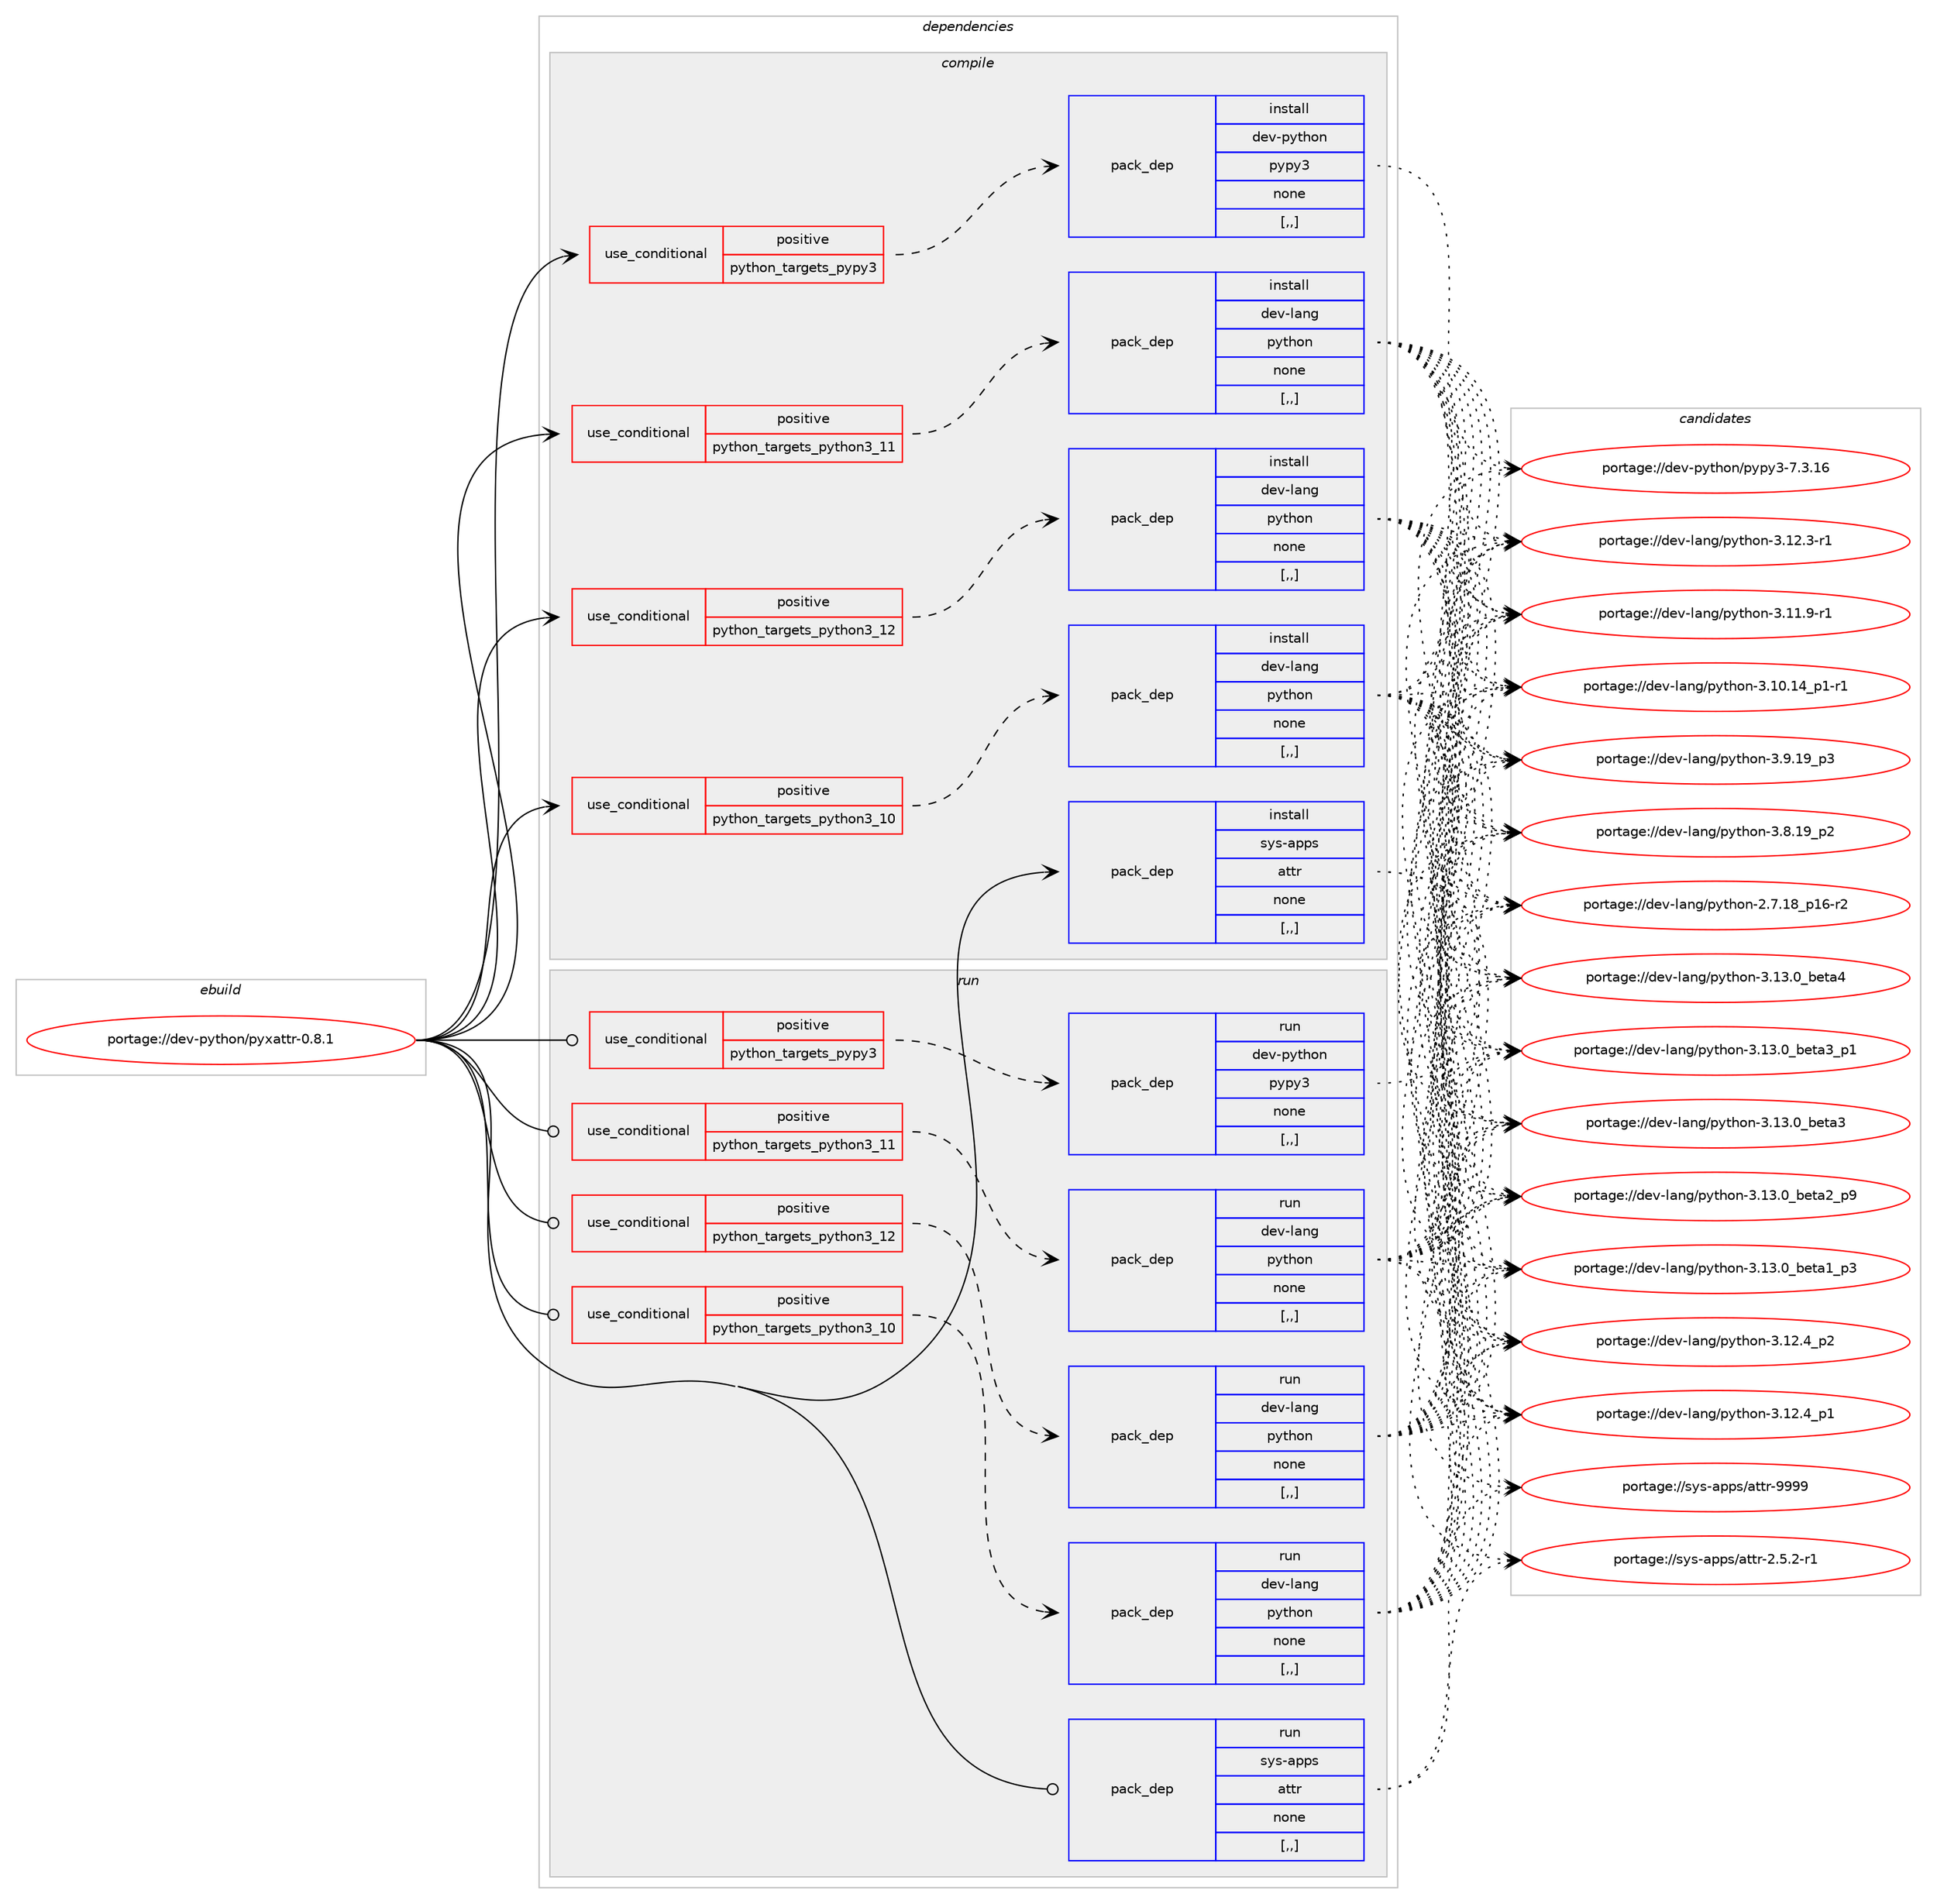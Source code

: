 digraph prolog {

# *************
# Graph options
# *************

newrank=true;
concentrate=true;
compound=true;
graph [rankdir=LR,fontname=Helvetica,fontsize=10,ranksep=1.5];#, ranksep=2.5, nodesep=0.2];
edge  [arrowhead=vee];
node  [fontname=Helvetica,fontsize=10];

# **********
# The ebuild
# **********

subgraph cluster_leftcol {
color=gray;
label=<<i>ebuild</i>>;
id [label="portage://dev-python/pyxattr-0.8.1", color=red, width=4, href="../dev-python/pyxattr-0.8.1.svg"];
}

# ****************
# The dependencies
# ****************

subgraph cluster_midcol {
color=gray;
label=<<i>dependencies</i>>;
subgraph cluster_compile {
fillcolor="#eeeeee";
style=filled;
label=<<i>compile</i>>;
subgraph cond38720 {
dependency161285 [label=<<TABLE BORDER="0" CELLBORDER="1" CELLSPACING="0" CELLPADDING="4"><TR><TD ROWSPAN="3" CELLPADDING="10">use_conditional</TD></TR><TR><TD>positive</TD></TR><TR><TD>python_targets_pypy3</TD></TR></TABLE>>, shape=none, color=red];
subgraph pack121292 {
dependency161286 [label=<<TABLE BORDER="0" CELLBORDER="1" CELLSPACING="0" CELLPADDING="4" WIDTH="220"><TR><TD ROWSPAN="6" CELLPADDING="30">pack_dep</TD></TR><TR><TD WIDTH="110">install</TD></TR><TR><TD>dev-python</TD></TR><TR><TD>pypy3</TD></TR><TR><TD>none</TD></TR><TR><TD>[,,]</TD></TR></TABLE>>, shape=none, color=blue];
}
dependency161285:e -> dependency161286:w [weight=20,style="dashed",arrowhead="vee"];
}
id:e -> dependency161285:w [weight=20,style="solid",arrowhead="vee"];
subgraph cond38721 {
dependency161287 [label=<<TABLE BORDER="0" CELLBORDER="1" CELLSPACING="0" CELLPADDING="4"><TR><TD ROWSPAN="3" CELLPADDING="10">use_conditional</TD></TR><TR><TD>positive</TD></TR><TR><TD>python_targets_python3_10</TD></TR></TABLE>>, shape=none, color=red];
subgraph pack121293 {
dependency161288 [label=<<TABLE BORDER="0" CELLBORDER="1" CELLSPACING="0" CELLPADDING="4" WIDTH="220"><TR><TD ROWSPAN="6" CELLPADDING="30">pack_dep</TD></TR><TR><TD WIDTH="110">install</TD></TR><TR><TD>dev-lang</TD></TR><TR><TD>python</TD></TR><TR><TD>none</TD></TR><TR><TD>[,,]</TD></TR></TABLE>>, shape=none, color=blue];
}
dependency161287:e -> dependency161288:w [weight=20,style="dashed",arrowhead="vee"];
}
id:e -> dependency161287:w [weight=20,style="solid",arrowhead="vee"];
subgraph cond38722 {
dependency161289 [label=<<TABLE BORDER="0" CELLBORDER="1" CELLSPACING="0" CELLPADDING="4"><TR><TD ROWSPAN="3" CELLPADDING="10">use_conditional</TD></TR><TR><TD>positive</TD></TR><TR><TD>python_targets_python3_11</TD></TR></TABLE>>, shape=none, color=red];
subgraph pack121294 {
dependency161290 [label=<<TABLE BORDER="0" CELLBORDER="1" CELLSPACING="0" CELLPADDING="4" WIDTH="220"><TR><TD ROWSPAN="6" CELLPADDING="30">pack_dep</TD></TR><TR><TD WIDTH="110">install</TD></TR><TR><TD>dev-lang</TD></TR><TR><TD>python</TD></TR><TR><TD>none</TD></TR><TR><TD>[,,]</TD></TR></TABLE>>, shape=none, color=blue];
}
dependency161289:e -> dependency161290:w [weight=20,style="dashed",arrowhead="vee"];
}
id:e -> dependency161289:w [weight=20,style="solid",arrowhead="vee"];
subgraph cond38723 {
dependency161291 [label=<<TABLE BORDER="0" CELLBORDER="1" CELLSPACING="0" CELLPADDING="4"><TR><TD ROWSPAN="3" CELLPADDING="10">use_conditional</TD></TR><TR><TD>positive</TD></TR><TR><TD>python_targets_python3_12</TD></TR></TABLE>>, shape=none, color=red];
subgraph pack121295 {
dependency161292 [label=<<TABLE BORDER="0" CELLBORDER="1" CELLSPACING="0" CELLPADDING="4" WIDTH="220"><TR><TD ROWSPAN="6" CELLPADDING="30">pack_dep</TD></TR><TR><TD WIDTH="110">install</TD></TR><TR><TD>dev-lang</TD></TR><TR><TD>python</TD></TR><TR><TD>none</TD></TR><TR><TD>[,,]</TD></TR></TABLE>>, shape=none, color=blue];
}
dependency161291:e -> dependency161292:w [weight=20,style="dashed",arrowhead="vee"];
}
id:e -> dependency161291:w [weight=20,style="solid",arrowhead="vee"];
subgraph pack121296 {
dependency161293 [label=<<TABLE BORDER="0" CELLBORDER="1" CELLSPACING="0" CELLPADDING="4" WIDTH="220"><TR><TD ROWSPAN="6" CELLPADDING="30">pack_dep</TD></TR><TR><TD WIDTH="110">install</TD></TR><TR><TD>sys-apps</TD></TR><TR><TD>attr</TD></TR><TR><TD>none</TD></TR><TR><TD>[,,]</TD></TR></TABLE>>, shape=none, color=blue];
}
id:e -> dependency161293:w [weight=20,style="solid",arrowhead="vee"];
}
subgraph cluster_compileandrun {
fillcolor="#eeeeee";
style=filled;
label=<<i>compile and run</i>>;
}
subgraph cluster_run {
fillcolor="#eeeeee";
style=filled;
label=<<i>run</i>>;
subgraph cond38724 {
dependency161294 [label=<<TABLE BORDER="0" CELLBORDER="1" CELLSPACING="0" CELLPADDING="4"><TR><TD ROWSPAN="3" CELLPADDING="10">use_conditional</TD></TR><TR><TD>positive</TD></TR><TR><TD>python_targets_pypy3</TD></TR></TABLE>>, shape=none, color=red];
subgraph pack121297 {
dependency161295 [label=<<TABLE BORDER="0" CELLBORDER="1" CELLSPACING="0" CELLPADDING="4" WIDTH="220"><TR><TD ROWSPAN="6" CELLPADDING="30">pack_dep</TD></TR><TR><TD WIDTH="110">run</TD></TR><TR><TD>dev-python</TD></TR><TR><TD>pypy3</TD></TR><TR><TD>none</TD></TR><TR><TD>[,,]</TD></TR></TABLE>>, shape=none, color=blue];
}
dependency161294:e -> dependency161295:w [weight=20,style="dashed",arrowhead="vee"];
}
id:e -> dependency161294:w [weight=20,style="solid",arrowhead="odot"];
subgraph cond38725 {
dependency161296 [label=<<TABLE BORDER="0" CELLBORDER="1" CELLSPACING="0" CELLPADDING="4"><TR><TD ROWSPAN="3" CELLPADDING="10">use_conditional</TD></TR><TR><TD>positive</TD></TR><TR><TD>python_targets_python3_10</TD></TR></TABLE>>, shape=none, color=red];
subgraph pack121298 {
dependency161297 [label=<<TABLE BORDER="0" CELLBORDER="1" CELLSPACING="0" CELLPADDING="4" WIDTH="220"><TR><TD ROWSPAN="6" CELLPADDING="30">pack_dep</TD></TR><TR><TD WIDTH="110">run</TD></TR><TR><TD>dev-lang</TD></TR><TR><TD>python</TD></TR><TR><TD>none</TD></TR><TR><TD>[,,]</TD></TR></TABLE>>, shape=none, color=blue];
}
dependency161296:e -> dependency161297:w [weight=20,style="dashed",arrowhead="vee"];
}
id:e -> dependency161296:w [weight=20,style="solid",arrowhead="odot"];
subgraph cond38726 {
dependency161298 [label=<<TABLE BORDER="0" CELLBORDER="1" CELLSPACING="0" CELLPADDING="4"><TR><TD ROWSPAN="3" CELLPADDING="10">use_conditional</TD></TR><TR><TD>positive</TD></TR><TR><TD>python_targets_python3_11</TD></TR></TABLE>>, shape=none, color=red];
subgraph pack121299 {
dependency161299 [label=<<TABLE BORDER="0" CELLBORDER="1" CELLSPACING="0" CELLPADDING="4" WIDTH="220"><TR><TD ROWSPAN="6" CELLPADDING="30">pack_dep</TD></TR><TR><TD WIDTH="110">run</TD></TR><TR><TD>dev-lang</TD></TR><TR><TD>python</TD></TR><TR><TD>none</TD></TR><TR><TD>[,,]</TD></TR></TABLE>>, shape=none, color=blue];
}
dependency161298:e -> dependency161299:w [weight=20,style="dashed",arrowhead="vee"];
}
id:e -> dependency161298:w [weight=20,style="solid",arrowhead="odot"];
subgraph cond38727 {
dependency161300 [label=<<TABLE BORDER="0" CELLBORDER="1" CELLSPACING="0" CELLPADDING="4"><TR><TD ROWSPAN="3" CELLPADDING="10">use_conditional</TD></TR><TR><TD>positive</TD></TR><TR><TD>python_targets_python3_12</TD></TR></TABLE>>, shape=none, color=red];
subgraph pack121300 {
dependency161301 [label=<<TABLE BORDER="0" CELLBORDER="1" CELLSPACING="0" CELLPADDING="4" WIDTH="220"><TR><TD ROWSPAN="6" CELLPADDING="30">pack_dep</TD></TR><TR><TD WIDTH="110">run</TD></TR><TR><TD>dev-lang</TD></TR><TR><TD>python</TD></TR><TR><TD>none</TD></TR><TR><TD>[,,]</TD></TR></TABLE>>, shape=none, color=blue];
}
dependency161300:e -> dependency161301:w [weight=20,style="dashed",arrowhead="vee"];
}
id:e -> dependency161300:w [weight=20,style="solid",arrowhead="odot"];
subgraph pack121301 {
dependency161302 [label=<<TABLE BORDER="0" CELLBORDER="1" CELLSPACING="0" CELLPADDING="4" WIDTH="220"><TR><TD ROWSPAN="6" CELLPADDING="30">pack_dep</TD></TR><TR><TD WIDTH="110">run</TD></TR><TR><TD>sys-apps</TD></TR><TR><TD>attr</TD></TR><TR><TD>none</TD></TR><TR><TD>[,,]</TD></TR></TABLE>>, shape=none, color=blue];
}
id:e -> dependency161302:w [weight=20,style="solid",arrowhead="odot"];
}
}

# **************
# The candidates
# **************

subgraph cluster_choices {
rank=same;
color=gray;
label=<<i>candidates</i>>;

subgraph choice121292 {
color=black;
nodesep=1;
choice10010111845112121116104111110471121211121215145554651464954 [label="portage://dev-python/pypy3-7.3.16", color=red, width=4,href="../dev-python/pypy3-7.3.16.svg"];
dependency161286:e -> choice10010111845112121116104111110471121211121215145554651464954:w [style=dotted,weight="100"];
}
subgraph choice121293 {
color=black;
nodesep=1;
choice1001011184510897110103471121211161041111104551464951464895981011169752 [label="portage://dev-lang/python-3.13.0_beta4", color=red, width=4,href="../dev-lang/python-3.13.0_beta4.svg"];
choice10010111845108971101034711212111610411111045514649514648959810111697519511249 [label="portage://dev-lang/python-3.13.0_beta3_p1", color=red, width=4,href="../dev-lang/python-3.13.0_beta3_p1.svg"];
choice1001011184510897110103471121211161041111104551464951464895981011169751 [label="portage://dev-lang/python-3.13.0_beta3", color=red, width=4,href="../dev-lang/python-3.13.0_beta3.svg"];
choice10010111845108971101034711212111610411111045514649514648959810111697509511257 [label="portage://dev-lang/python-3.13.0_beta2_p9", color=red, width=4,href="../dev-lang/python-3.13.0_beta2_p9.svg"];
choice10010111845108971101034711212111610411111045514649514648959810111697499511251 [label="portage://dev-lang/python-3.13.0_beta1_p3", color=red, width=4,href="../dev-lang/python-3.13.0_beta1_p3.svg"];
choice100101118451089711010347112121116104111110455146495046529511250 [label="portage://dev-lang/python-3.12.4_p2", color=red, width=4,href="../dev-lang/python-3.12.4_p2.svg"];
choice100101118451089711010347112121116104111110455146495046529511249 [label="portage://dev-lang/python-3.12.4_p1", color=red, width=4,href="../dev-lang/python-3.12.4_p1.svg"];
choice100101118451089711010347112121116104111110455146495046514511449 [label="portage://dev-lang/python-3.12.3-r1", color=red, width=4,href="../dev-lang/python-3.12.3-r1.svg"];
choice100101118451089711010347112121116104111110455146494946574511449 [label="portage://dev-lang/python-3.11.9-r1", color=red, width=4,href="../dev-lang/python-3.11.9-r1.svg"];
choice100101118451089711010347112121116104111110455146494846495295112494511449 [label="portage://dev-lang/python-3.10.14_p1-r1", color=red, width=4,href="../dev-lang/python-3.10.14_p1-r1.svg"];
choice100101118451089711010347112121116104111110455146574649579511251 [label="portage://dev-lang/python-3.9.19_p3", color=red, width=4,href="../dev-lang/python-3.9.19_p3.svg"];
choice100101118451089711010347112121116104111110455146564649579511250 [label="portage://dev-lang/python-3.8.19_p2", color=red, width=4,href="../dev-lang/python-3.8.19_p2.svg"];
choice100101118451089711010347112121116104111110455046554649569511249544511450 [label="portage://dev-lang/python-2.7.18_p16-r2", color=red, width=4,href="../dev-lang/python-2.7.18_p16-r2.svg"];
dependency161288:e -> choice1001011184510897110103471121211161041111104551464951464895981011169752:w [style=dotted,weight="100"];
dependency161288:e -> choice10010111845108971101034711212111610411111045514649514648959810111697519511249:w [style=dotted,weight="100"];
dependency161288:e -> choice1001011184510897110103471121211161041111104551464951464895981011169751:w [style=dotted,weight="100"];
dependency161288:e -> choice10010111845108971101034711212111610411111045514649514648959810111697509511257:w [style=dotted,weight="100"];
dependency161288:e -> choice10010111845108971101034711212111610411111045514649514648959810111697499511251:w [style=dotted,weight="100"];
dependency161288:e -> choice100101118451089711010347112121116104111110455146495046529511250:w [style=dotted,weight="100"];
dependency161288:e -> choice100101118451089711010347112121116104111110455146495046529511249:w [style=dotted,weight="100"];
dependency161288:e -> choice100101118451089711010347112121116104111110455146495046514511449:w [style=dotted,weight="100"];
dependency161288:e -> choice100101118451089711010347112121116104111110455146494946574511449:w [style=dotted,weight="100"];
dependency161288:e -> choice100101118451089711010347112121116104111110455146494846495295112494511449:w [style=dotted,weight="100"];
dependency161288:e -> choice100101118451089711010347112121116104111110455146574649579511251:w [style=dotted,weight="100"];
dependency161288:e -> choice100101118451089711010347112121116104111110455146564649579511250:w [style=dotted,weight="100"];
dependency161288:e -> choice100101118451089711010347112121116104111110455046554649569511249544511450:w [style=dotted,weight="100"];
}
subgraph choice121294 {
color=black;
nodesep=1;
choice1001011184510897110103471121211161041111104551464951464895981011169752 [label="portage://dev-lang/python-3.13.0_beta4", color=red, width=4,href="../dev-lang/python-3.13.0_beta4.svg"];
choice10010111845108971101034711212111610411111045514649514648959810111697519511249 [label="portage://dev-lang/python-3.13.0_beta3_p1", color=red, width=4,href="../dev-lang/python-3.13.0_beta3_p1.svg"];
choice1001011184510897110103471121211161041111104551464951464895981011169751 [label="portage://dev-lang/python-3.13.0_beta3", color=red, width=4,href="../dev-lang/python-3.13.0_beta3.svg"];
choice10010111845108971101034711212111610411111045514649514648959810111697509511257 [label="portage://dev-lang/python-3.13.0_beta2_p9", color=red, width=4,href="../dev-lang/python-3.13.0_beta2_p9.svg"];
choice10010111845108971101034711212111610411111045514649514648959810111697499511251 [label="portage://dev-lang/python-3.13.0_beta1_p3", color=red, width=4,href="../dev-lang/python-3.13.0_beta1_p3.svg"];
choice100101118451089711010347112121116104111110455146495046529511250 [label="portage://dev-lang/python-3.12.4_p2", color=red, width=4,href="../dev-lang/python-3.12.4_p2.svg"];
choice100101118451089711010347112121116104111110455146495046529511249 [label="portage://dev-lang/python-3.12.4_p1", color=red, width=4,href="../dev-lang/python-3.12.4_p1.svg"];
choice100101118451089711010347112121116104111110455146495046514511449 [label="portage://dev-lang/python-3.12.3-r1", color=red, width=4,href="../dev-lang/python-3.12.3-r1.svg"];
choice100101118451089711010347112121116104111110455146494946574511449 [label="portage://dev-lang/python-3.11.9-r1", color=red, width=4,href="../dev-lang/python-3.11.9-r1.svg"];
choice100101118451089711010347112121116104111110455146494846495295112494511449 [label="portage://dev-lang/python-3.10.14_p1-r1", color=red, width=4,href="../dev-lang/python-3.10.14_p1-r1.svg"];
choice100101118451089711010347112121116104111110455146574649579511251 [label="portage://dev-lang/python-3.9.19_p3", color=red, width=4,href="../dev-lang/python-3.9.19_p3.svg"];
choice100101118451089711010347112121116104111110455146564649579511250 [label="portage://dev-lang/python-3.8.19_p2", color=red, width=4,href="../dev-lang/python-3.8.19_p2.svg"];
choice100101118451089711010347112121116104111110455046554649569511249544511450 [label="portage://dev-lang/python-2.7.18_p16-r2", color=red, width=4,href="../dev-lang/python-2.7.18_p16-r2.svg"];
dependency161290:e -> choice1001011184510897110103471121211161041111104551464951464895981011169752:w [style=dotted,weight="100"];
dependency161290:e -> choice10010111845108971101034711212111610411111045514649514648959810111697519511249:w [style=dotted,weight="100"];
dependency161290:e -> choice1001011184510897110103471121211161041111104551464951464895981011169751:w [style=dotted,weight="100"];
dependency161290:e -> choice10010111845108971101034711212111610411111045514649514648959810111697509511257:w [style=dotted,weight="100"];
dependency161290:e -> choice10010111845108971101034711212111610411111045514649514648959810111697499511251:w [style=dotted,weight="100"];
dependency161290:e -> choice100101118451089711010347112121116104111110455146495046529511250:w [style=dotted,weight="100"];
dependency161290:e -> choice100101118451089711010347112121116104111110455146495046529511249:w [style=dotted,weight="100"];
dependency161290:e -> choice100101118451089711010347112121116104111110455146495046514511449:w [style=dotted,weight="100"];
dependency161290:e -> choice100101118451089711010347112121116104111110455146494946574511449:w [style=dotted,weight="100"];
dependency161290:e -> choice100101118451089711010347112121116104111110455146494846495295112494511449:w [style=dotted,weight="100"];
dependency161290:e -> choice100101118451089711010347112121116104111110455146574649579511251:w [style=dotted,weight="100"];
dependency161290:e -> choice100101118451089711010347112121116104111110455146564649579511250:w [style=dotted,weight="100"];
dependency161290:e -> choice100101118451089711010347112121116104111110455046554649569511249544511450:w [style=dotted,weight="100"];
}
subgraph choice121295 {
color=black;
nodesep=1;
choice1001011184510897110103471121211161041111104551464951464895981011169752 [label="portage://dev-lang/python-3.13.0_beta4", color=red, width=4,href="../dev-lang/python-3.13.0_beta4.svg"];
choice10010111845108971101034711212111610411111045514649514648959810111697519511249 [label="portage://dev-lang/python-3.13.0_beta3_p1", color=red, width=4,href="../dev-lang/python-3.13.0_beta3_p1.svg"];
choice1001011184510897110103471121211161041111104551464951464895981011169751 [label="portage://dev-lang/python-3.13.0_beta3", color=red, width=4,href="../dev-lang/python-3.13.0_beta3.svg"];
choice10010111845108971101034711212111610411111045514649514648959810111697509511257 [label="portage://dev-lang/python-3.13.0_beta2_p9", color=red, width=4,href="../dev-lang/python-3.13.0_beta2_p9.svg"];
choice10010111845108971101034711212111610411111045514649514648959810111697499511251 [label="portage://dev-lang/python-3.13.0_beta1_p3", color=red, width=4,href="../dev-lang/python-3.13.0_beta1_p3.svg"];
choice100101118451089711010347112121116104111110455146495046529511250 [label="portage://dev-lang/python-3.12.4_p2", color=red, width=4,href="../dev-lang/python-3.12.4_p2.svg"];
choice100101118451089711010347112121116104111110455146495046529511249 [label="portage://dev-lang/python-3.12.4_p1", color=red, width=4,href="../dev-lang/python-3.12.4_p1.svg"];
choice100101118451089711010347112121116104111110455146495046514511449 [label="portage://dev-lang/python-3.12.3-r1", color=red, width=4,href="../dev-lang/python-3.12.3-r1.svg"];
choice100101118451089711010347112121116104111110455146494946574511449 [label="portage://dev-lang/python-3.11.9-r1", color=red, width=4,href="../dev-lang/python-3.11.9-r1.svg"];
choice100101118451089711010347112121116104111110455146494846495295112494511449 [label="portage://dev-lang/python-3.10.14_p1-r1", color=red, width=4,href="../dev-lang/python-3.10.14_p1-r1.svg"];
choice100101118451089711010347112121116104111110455146574649579511251 [label="portage://dev-lang/python-3.9.19_p3", color=red, width=4,href="../dev-lang/python-3.9.19_p3.svg"];
choice100101118451089711010347112121116104111110455146564649579511250 [label="portage://dev-lang/python-3.8.19_p2", color=red, width=4,href="../dev-lang/python-3.8.19_p2.svg"];
choice100101118451089711010347112121116104111110455046554649569511249544511450 [label="portage://dev-lang/python-2.7.18_p16-r2", color=red, width=4,href="../dev-lang/python-2.7.18_p16-r2.svg"];
dependency161292:e -> choice1001011184510897110103471121211161041111104551464951464895981011169752:w [style=dotted,weight="100"];
dependency161292:e -> choice10010111845108971101034711212111610411111045514649514648959810111697519511249:w [style=dotted,weight="100"];
dependency161292:e -> choice1001011184510897110103471121211161041111104551464951464895981011169751:w [style=dotted,weight="100"];
dependency161292:e -> choice10010111845108971101034711212111610411111045514649514648959810111697509511257:w [style=dotted,weight="100"];
dependency161292:e -> choice10010111845108971101034711212111610411111045514649514648959810111697499511251:w [style=dotted,weight="100"];
dependency161292:e -> choice100101118451089711010347112121116104111110455146495046529511250:w [style=dotted,weight="100"];
dependency161292:e -> choice100101118451089711010347112121116104111110455146495046529511249:w [style=dotted,weight="100"];
dependency161292:e -> choice100101118451089711010347112121116104111110455146495046514511449:w [style=dotted,weight="100"];
dependency161292:e -> choice100101118451089711010347112121116104111110455146494946574511449:w [style=dotted,weight="100"];
dependency161292:e -> choice100101118451089711010347112121116104111110455146494846495295112494511449:w [style=dotted,weight="100"];
dependency161292:e -> choice100101118451089711010347112121116104111110455146574649579511251:w [style=dotted,weight="100"];
dependency161292:e -> choice100101118451089711010347112121116104111110455146564649579511250:w [style=dotted,weight="100"];
dependency161292:e -> choice100101118451089711010347112121116104111110455046554649569511249544511450:w [style=dotted,weight="100"];
}
subgraph choice121296 {
color=black;
nodesep=1;
choice115121115459711211211547971161161144557575757 [label="portage://sys-apps/attr-9999", color=red, width=4,href="../sys-apps/attr-9999.svg"];
choice115121115459711211211547971161161144550465346504511449 [label="portage://sys-apps/attr-2.5.2-r1", color=red, width=4,href="../sys-apps/attr-2.5.2-r1.svg"];
dependency161293:e -> choice115121115459711211211547971161161144557575757:w [style=dotted,weight="100"];
dependency161293:e -> choice115121115459711211211547971161161144550465346504511449:w [style=dotted,weight="100"];
}
subgraph choice121297 {
color=black;
nodesep=1;
choice10010111845112121116104111110471121211121215145554651464954 [label="portage://dev-python/pypy3-7.3.16", color=red, width=4,href="../dev-python/pypy3-7.3.16.svg"];
dependency161295:e -> choice10010111845112121116104111110471121211121215145554651464954:w [style=dotted,weight="100"];
}
subgraph choice121298 {
color=black;
nodesep=1;
choice1001011184510897110103471121211161041111104551464951464895981011169752 [label="portage://dev-lang/python-3.13.0_beta4", color=red, width=4,href="../dev-lang/python-3.13.0_beta4.svg"];
choice10010111845108971101034711212111610411111045514649514648959810111697519511249 [label="portage://dev-lang/python-3.13.0_beta3_p1", color=red, width=4,href="../dev-lang/python-3.13.0_beta3_p1.svg"];
choice1001011184510897110103471121211161041111104551464951464895981011169751 [label="portage://dev-lang/python-3.13.0_beta3", color=red, width=4,href="../dev-lang/python-3.13.0_beta3.svg"];
choice10010111845108971101034711212111610411111045514649514648959810111697509511257 [label="portage://dev-lang/python-3.13.0_beta2_p9", color=red, width=4,href="../dev-lang/python-3.13.0_beta2_p9.svg"];
choice10010111845108971101034711212111610411111045514649514648959810111697499511251 [label="portage://dev-lang/python-3.13.0_beta1_p3", color=red, width=4,href="../dev-lang/python-3.13.0_beta1_p3.svg"];
choice100101118451089711010347112121116104111110455146495046529511250 [label="portage://dev-lang/python-3.12.4_p2", color=red, width=4,href="../dev-lang/python-3.12.4_p2.svg"];
choice100101118451089711010347112121116104111110455146495046529511249 [label="portage://dev-lang/python-3.12.4_p1", color=red, width=4,href="../dev-lang/python-3.12.4_p1.svg"];
choice100101118451089711010347112121116104111110455146495046514511449 [label="portage://dev-lang/python-3.12.3-r1", color=red, width=4,href="../dev-lang/python-3.12.3-r1.svg"];
choice100101118451089711010347112121116104111110455146494946574511449 [label="portage://dev-lang/python-3.11.9-r1", color=red, width=4,href="../dev-lang/python-3.11.9-r1.svg"];
choice100101118451089711010347112121116104111110455146494846495295112494511449 [label="portage://dev-lang/python-3.10.14_p1-r1", color=red, width=4,href="../dev-lang/python-3.10.14_p1-r1.svg"];
choice100101118451089711010347112121116104111110455146574649579511251 [label="portage://dev-lang/python-3.9.19_p3", color=red, width=4,href="../dev-lang/python-3.9.19_p3.svg"];
choice100101118451089711010347112121116104111110455146564649579511250 [label="portage://dev-lang/python-3.8.19_p2", color=red, width=4,href="../dev-lang/python-3.8.19_p2.svg"];
choice100101118451089711010347112121116104111110455046554649569511249544511450 [label="portage://dev-lang/python-2.7.18_p16-r2", color=red, width=4,href="../dev-lang/python-2.7.18_p16-r2.svg"];
dependency161297:e -> choice1001011184510897110103471121211161041111104551464951464895981011169752:w [style=dotted,weight="100"];
dependency161297:e -> choice10010111845108971101034711212111610411111045514649514648959810111697519511249:w [style=dotted,weight="100"];
dependency161297:e -> choice1001011184510897110103471121211161041111104551464951464895981011169751:w [style=dotted,weight="100"];
dependency161297:e -> choice10010111845108971101034711212111610411111045514649514648959810111697509511257:w [style=dotted,weight="100"];
dependency161297:e -> choice10010111845108971101034711212111610411111045514649514648959810111697499511251:w [style=dotted,weight="100"];
dependency161297:e -> choice100101118451089711010347112121116104111110455146495046529511250:w [style=dotted,weight="100"];
dependency161297:e -> choice100101118451089711010347112121116104111110455146495046529511249:w [style=dotted,weight="100"];
dependency161297:e -> choice100101118451089711010347112121116104111110455146495046514511449:w [style=dotted,weight="100"];
dependency161297:e -> choice100101118451089711010347112121116104111110455146494946574511449:w [style=dotted,weight="100"];
dependency161297:e -> choice100101118451089711010347112121116104111110455146494846495295112494511449:w [style=dotted,weight="100"];
dependency161297:e -> choice100101118451089711010347112121116104111110455146574649579511251:w [style=dotted,weight="100"];
dependency161297:e -> choice100101118451089711010347112121116104111110455146564649579511250:w [style=dotted,weight="100"];
dependency161297:e -> choice100101118451089711010347112121116104111110455046554649569511249544511450:w [style=dotted,weight="100"];
}
subgraph choice121299 {
color=black;
nodesep=1;
choice1001011184510897110103471121211161041111104551464951464895981011169752 [label="portage://dev-lang/python-3.13.0_beta4", color=red, width=4,href="../dev-lang/python-3.13.0_beta4.svg"];
choice10010111845108971101034711212111610411111045514649514648959810111697519511249 [label="portage://dev-lang/python-3.13.0_beta3_p1", color=red, width=4,href="../dev-lang/python-3.13.0_beta3_p1.svg"];
choice1001011184510897110103471121211161041111104551464951464895981011169751 [label="portage://dev-lang/python-3.13.0_beta3", color=red, width=4,href="../dev-lang/python-3.13.0_beta3.svg"];
choice10010111845108971101034711212111610411111045514649514648959810111697509511257 [label="portage://dev-lang/python-3.13.0_beta2_p9", color=red, width=4,href="../dev-lang/python-3.13.0_beta2_p9.svg"];
choice10010111845108971101034711212111610411111045514649514648959810111697499511251 [label="portage://dev-lang/python-3.13.0_beta1_p3", color=red, width=4,href="../dev-lang/python-3.13.0_beta1_p3.svg"];
choice100101118451089711010347112121116104111110455146495046529511250 [label="portage://dev-lang/python-3.12.4_p2", color=red, width=4,href="../dev-lang/python-3.12.4_p2.svg"];
choice100101118451089711010347112121116104111110455146495046529511249 [label="portage://dev-lang/python-3.12.4_p1", color=red, width=4,href="../dev-lang/python-3.12.4_p1.svg"];
choice100101118451089711010347112121116104111110455146495046514511449 [label="portage://dev-lang/python-3.12.3-r1", color=red, width=4,href="../dev-lang/python-3.12.3-r1.svg"];
choice100101118451089711010347112121116104111110455146494946574511449 [label="portage://dev-lang/python-3.11.9-r1", color=red, width=4,href="../dev-lang/python-3.11.9-r1.svg"];
choice100101118451089711010347112121116104111110455146494846495295112494511449 [label="portage://dev-lang/python-3.10.14_p1-r1", color=red, width=4,href="../dev-lang/python-3.10.14_p1-r1.svg"];
choice100101118451089711010347112121116104111110455146574649579511251 [label="portage://dev-lang/python-3.9.19_p3", color=red, width=4,href="../dev-lang/python-3.9.19_p3.svg"];
choice100101118451089711010347112121116104111110455146564649579511250 [label="portage://dev-lang/python-3.8.19_p2", color=red, width=4,href="../dev-lang/python-3.8.19_p2.svg"];
choice100101118451089711010347112121116104111110455046554649569511249544511450 [label="portage://dev-lang/python-2.7.18_p16-r2", color=red, width=4,href="../dev-lang/python-2.7.18_p16-r2.svg"];
dependency161299:e -> choice1001011184510897110103471121211161041111104551464951464895981011169752:w [style=dotted,weight="100"];
dependency161299:e -> choice10010111845108971101034711212111610411111045514649514648959810111697519511249:w [style=dotted,weight="100"];
dependency161299:e -> choice1001011184510897110103471121211161041111104551464951464895981011169751:w [style=dotted,weight="100"];
dependency161299:e -> choice10010111845108971101034711212111610411111045514649514648959810111697509511257:w [style=dotted,weight="100"];
dependency161299:e -> choice10010111845108971101034711212111610411111045514649514648959810111697499511251:w [style=dotted,weight="100"];
dependency161299:e -> choice100101118451089711010347112121116104111110455146495046529511250:w [style=dotted,weight="100"];
dependency161299:e -> choice100101118451089711010347112121116104111110455146495046529511249:w [style=dotted,weight="100"];
dependency161299:e -> choice100101118451089711010347112121116104111110455146495046514511449:w [style=dotted,weight="100"];
dependency161299:e -> choice100101118451089711010347112121116104111110455146494946574511449:w [style=dotted,weight="100"];
dependency161299:e -> choice100101118451089711010347112121116104111110455146494846495295112494511449:w [style=dotted,weight="100"];
dependency161299:e -> choice100101118451089711010347112121116104111110455146574649579511251:w [style=dotted,weight="100"];
dependency161299:e -> choice100101118451089711010347112121116104111110455146564649579511250:w [style=dotted,weight="100"];
dependency161299:e -> choice100101118451089711010347112121116104111110455046554649569511249544511450:w [style=dotted,weight="100"];
}
subgraph choice121300 {
color=black;
nodesep=1;
choice1001011184510897110103471121211161041111104551464951464895981011169752 [label="portage://dev-lang/python-3.13.0_beta4", color=red, width=4,href="../dev-lang/python-3.13.0_beta4.svg"];
choice10010111845108971101034711212111610411111045514649514648959810111697519511249 [label="portage://dev-lang/python-3.13.0_beta3_p1", color=red, width=4,href="../dev-lang/python-3.13.0_beta3_p1.svg"];
choice1001011184510897110103471121211161041111104551464951464895981011169751 [label="portage://dev-lang/python-3.13.0_beta3", color=red, width=4,href="../dev-lang/python-3.13.0_beta3.svg"];
choice10010111845108971101034711212111610411111045514649514648959810111697509511257 [label="portage://dev-lang/python-3.13.0_beta2_p9", color=red, width=4,href="../dev-lang/python-3.13.0_beta2_p9.svg"];
choice10010111845108971101034711212111610411111045514649514648959810111697499511251 [label="portage://dev-lang/python-3.13.0_beta1_p3", color=red, width=4,href="../dev-lang/python-3.13.0_beta1_p3.svg"];
choice100101118451089711010347112121116104111110455146495046529511250 [label="portage://dev-lang/python-3.12.4_p2", color=red, width=4,href="../dev-lang/python-3.12.4_p2.svg"];
choice100101118451089711010347112121116104111110455146495046529511249 [label="portage://dev-lang/python-3.12.4_p1", color=red, width=4,href="../dev-lang/python-3.12.4_p1.svg"];
choice100101118451089711010347112121116104111110455146495046514511449 [label="portage://dev-lang/python-3.12.3-r1", color=red, width=4,href="../dev-lang/python-3.12.3-r1.svg"];
choice100101118451089711010347112121116104111110455146494946574511449 [label="portage://dev-lang/python-3.11.9-r1", color=red, width=4,href="../dev-lang/python-3.11.9-r1.svg"];
choice100101118451089711010347112121116104111110455146494846495295112494511449 [label="portage://dev-lang/python-3.10.14_p1-r1", color=red, width=4,href="../dev-lang/python-3.10.14_p1-r1.svg"];
choice100101118451089711010347112121116104111110455146574649579511251 [label="portage://dev-lang/python-3.9.19_p3", color=red, width=4,href="../dev-lang/python-3.9.19_p3.svg"];
choice100101118451089711010347112121116104111110455146564649579511250 [label="portage://dev-lang/python-3.8.19_p2", color=red, width=4,href="../dev-lang/python-3.8.19_p2.svg"];
choice100101118451089711010347112121116104111110455046554649569511249544511450 [label="portage://dev-lang/python-2.7.18_p16-r2", color=red, width=4,href="../dev-lang/python-2.7.18_p16-r2.svg"];
dependency161301:e -> choice1001011184510897110103471121211161041111104551464951464895981011169752:w [style=dotted,weight="100"];
dependency161301:e -> choice10010111845108971101034711212111610411111045514649514648959810111697519511249:w [style=dotted,weight="100"];
dependency161301:e -> choice1001011184510897110103471121211161041111104551464951464895981011169751:w [style=dotted,weight="100"];
dependency161301:e -> choice10010111845108971101034711212111610411111045514649514648959810111697509511257:w [style=dotted,weight="100"];
dependency161301:e -> choice10010111845108971101034711212111610411111045514649514648959810111697499511251:w [style=dotted,weight="100"];
dependency161301:e -> choice100101118451089711010347112121116104111110455146495046529511250:w [style=dotted,weight="100"];
dependency161301:e -> choice100101118451089711010347112121116104111110455146495046529511249:w [style=dotted,weight="100"];
dependency161301:e -> choice100101118451089711010347112121116104111110455146495046514511449:w [style=dotted,weight="100"];
dependency161301:e -> choice100101118451089711010347112121116104111110455146494946574511449:w [style=dotted,weight="100"];
dependency161301:e -> choice100101118451089711010347112121116104111110455146494846495295112494511449:w [style=dotted,weight="100"];
dependency161301:e -> choice100101118451089711010347112121116104111110455146574649579511251:w [style=dotted,weight="100"];
dependency161301:e -> choice100101118451089711010347112121116104111110455146564649579511250:w [style=dotted,weight="100"];
dependency161301:e -> choice100101118451089711010347112121116104111110455046554649569511249544511450:w [style=dotted,weight="100"];
}
subgraph choice121301 {
color=black;
nodesep=1;
choice115121115459711211211547971161161144557575757 [label="portage://sys-apps/attr-9999", color=red, width=4,href="../sys-apps/attr-9999.svg"];
choice115121115459711211211547971161161144550465346504511449 [label="portage://sys-apps/attr-2.5.2-r1", color=red, width=4,href="../sys-apps/attr-2.5.2-r1.svg"];
dependency161302:e -> choice115121115459711211211547971161161144557575757:w [style=dotted,weight="100"];
dependency161302:e -> choice115121115459711211211547971161161144550465346504511449:w [style=dotted,weight="100"];
}
}

}
